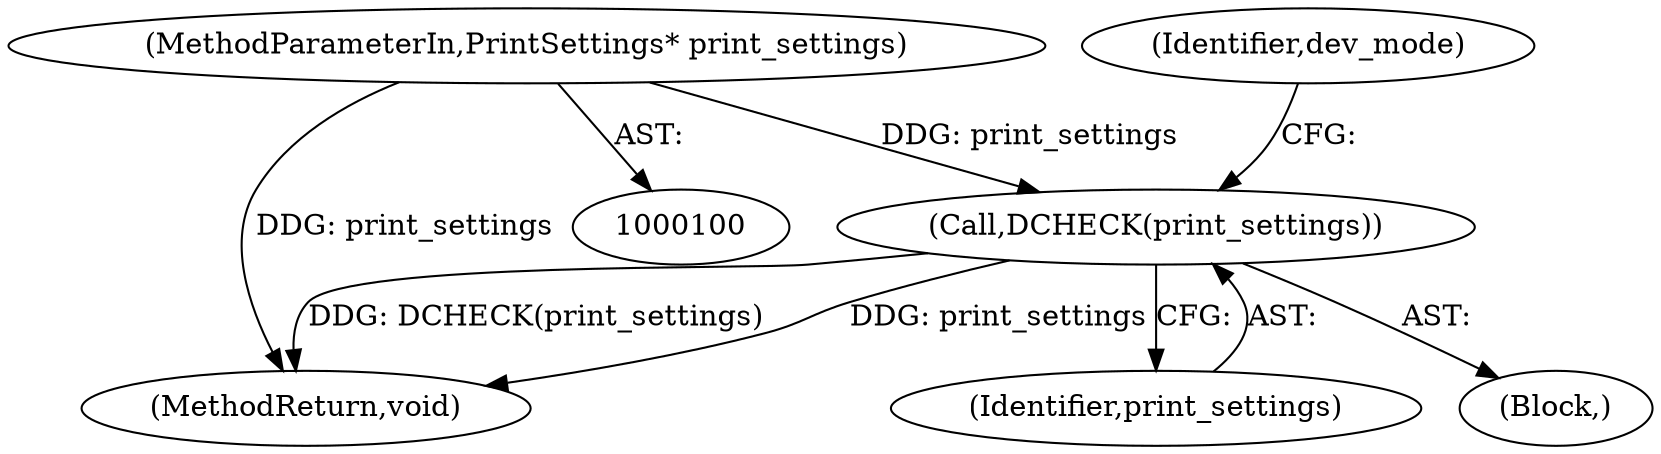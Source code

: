 digraph "0_Chrome_c7a90019bf7054145b11d2577b851cf2779d3d79_10@pointer" {
"1000110" [label="(Call,DCHECK(print_settings))"];
"1000106" [label="(MethodParameterIn,PrintSettings* print_settings)"];
"1000107" [label="(Block,)"];
"1000114" [label="(Identifier,dev_mode)"];
"1000177" [label="(MethodReturn,void)"];
"1000110" [label="(Call,DCHECK(print_settings))"];
"1000111" [label="(Identifier,print_settings)"];
"1000106" [label="(MethodParameterIn,PrintSettings* print_settings)"];
"1000110" -> "1000107"  [label="AST: "];
"1000110" -> "1000111"  [label="CFG: "];
"1000111" -> "1000110"  [label="AST: "];
"1000114" -> "1000110"  [label="CFG: "];
"1000110" -> "1000177"  [label="DDG: DCHECK(print_settings)"];
"1000110" -> "1000177"  [label="DDG: print_settings"];
"1000106" -> "1000110"  [label="DDG: print_settings"];
"1000106" -> "1000100"  [label="AST: "];
"1000106" -> "1000177"  [label="DDG: print_settings"];
}
